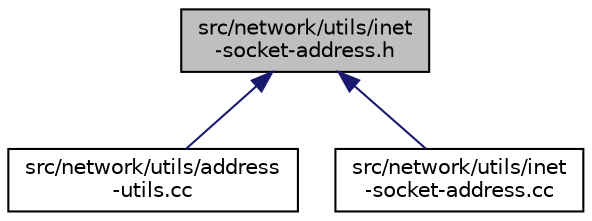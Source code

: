 digraph "src/network/utils/inet-socket-address.h"
{
 // LATEX_PDF_SIZE
  edge [fontname="Helvetica",fontsize="10",labelfontname="Helvetica",labelfontsize="10"];
  node [fontname="Helvetica",fontsize="10",shape=record];
  Node1 [label="src/network/utils/inet\l-socket-address.h",height=0.2,width=0.4,color="black", fillcolor="grey75", style="filled", fontcolor="black",tooltip=" "];
  Node1 -> Node2 [dir="back",color="midnightblue",fontsize="10",style="solid",fontname="Helvetica"];
  Node2 [label="src/network/utils/address\l-utils.cc",height=0.2,width=0.4,color="black", fillcolor="white", style="filled",URL="$address-utils_8cc.html",tooltip=" "];
  Node1 -> Node3 [dir="back",color="midnightblue",fontsize="10",style="solid",fontname="Helvetica"];
  Node3 [label="src/network/utils/inet\l-socket-address.cc",height=0.2,width=0.4,color="black", fillcolor="white", style="filled",URL="$inet-socket-address_8cc.html",tooltip=" "];
}
